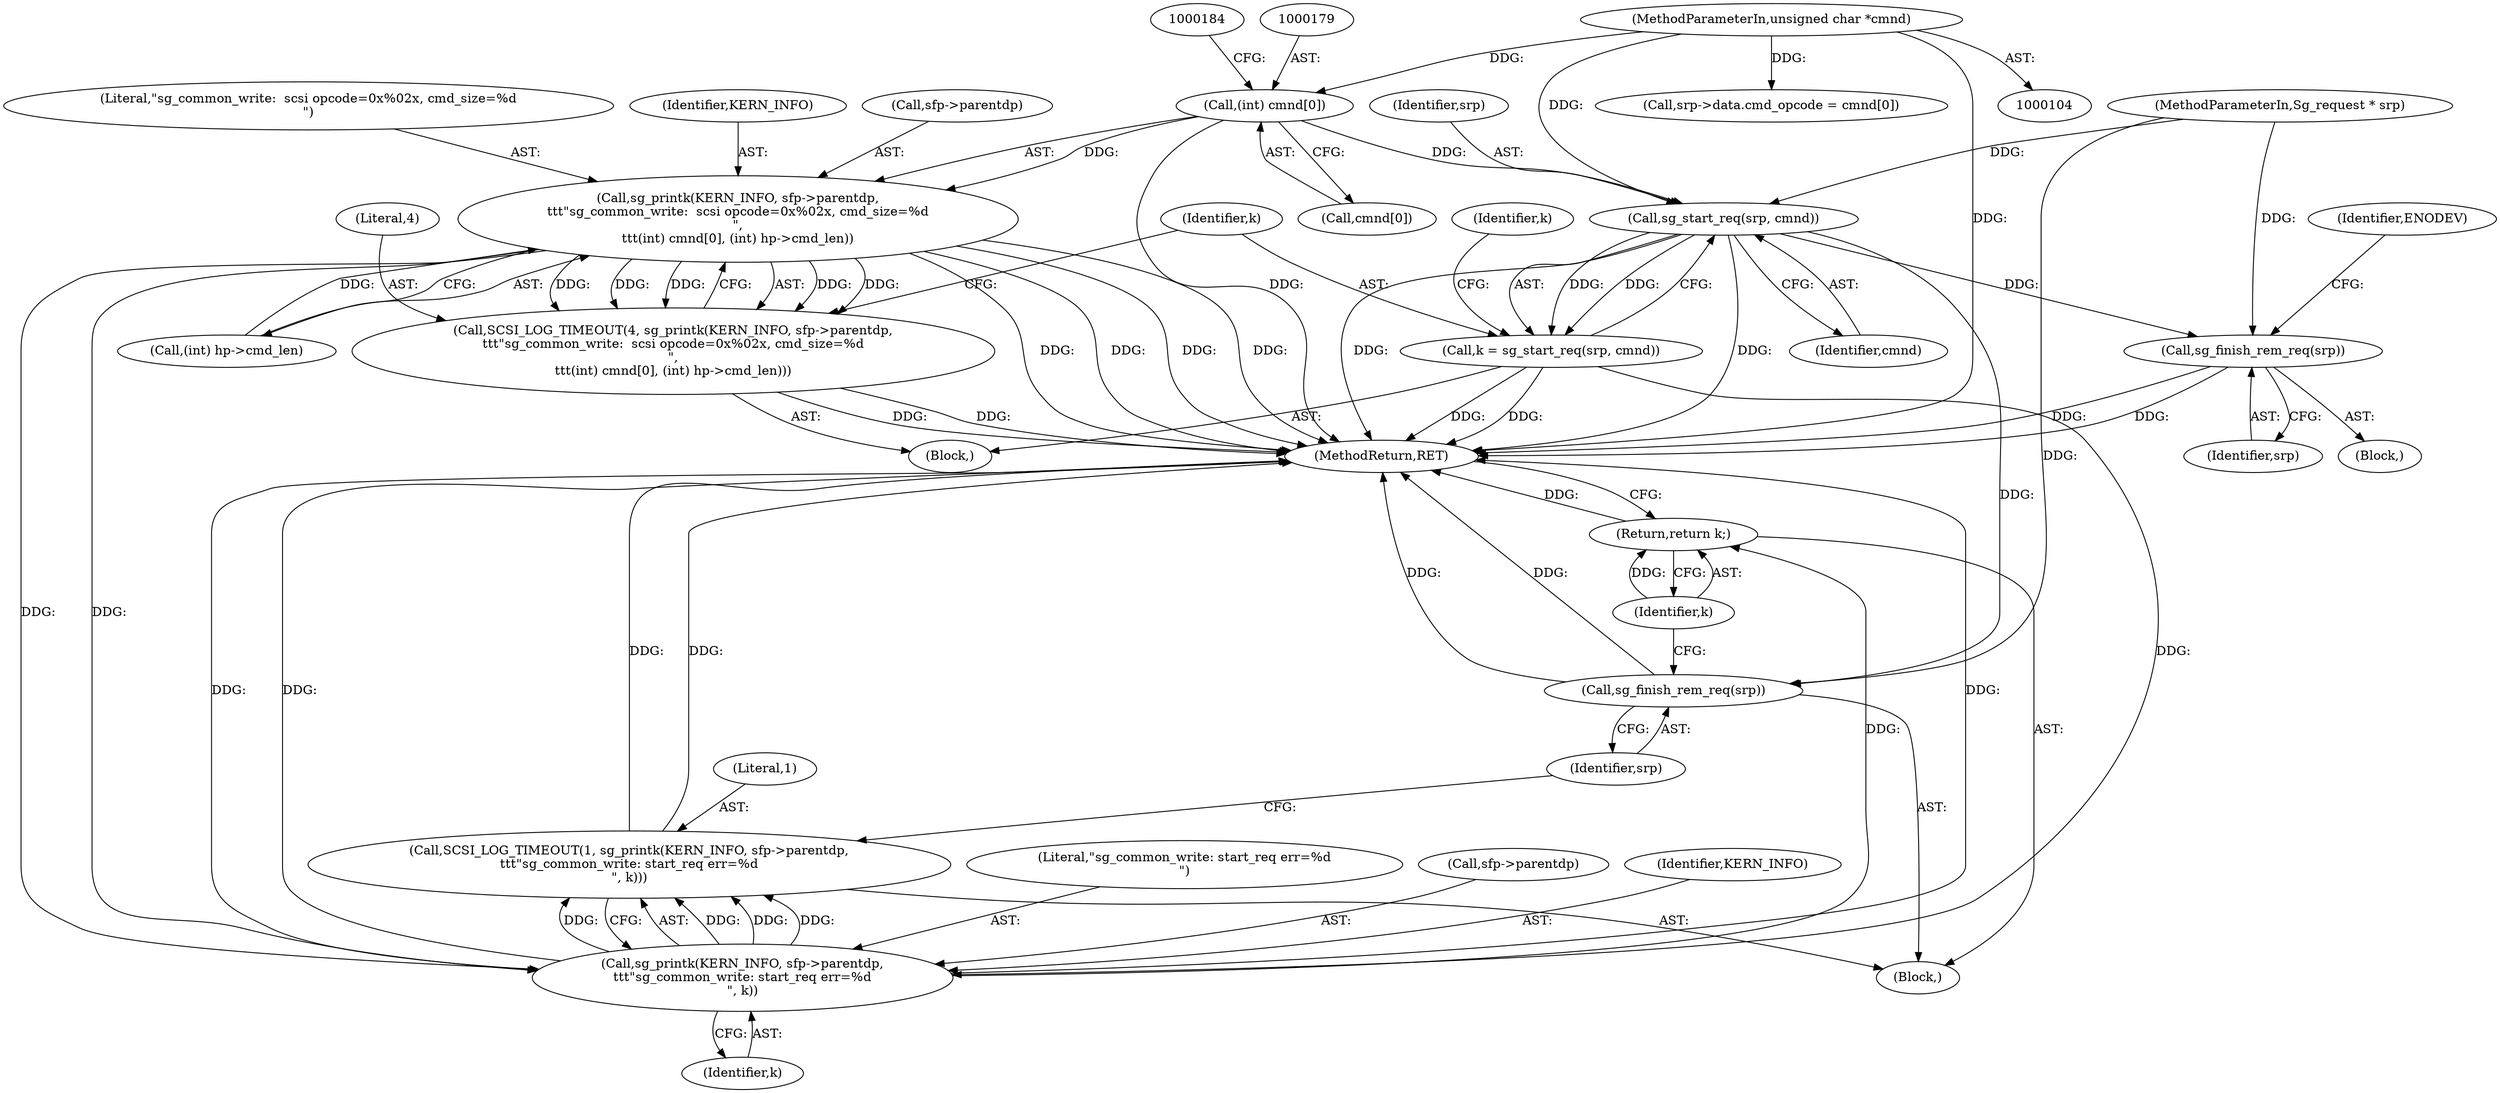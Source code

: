 digraph "0_linux_f3951a3709ff50990bf3e188c27d346792103432@array" {
"1000178" [label="(Call,(int) cmnd[0])"];
"1000107" [label="(MethodParameterIn,unsigned char *cmnd)"];
"1000172" [label="(Call,sg_printk(KERN_INFO, sfp->parentdp,\n\t\t\t\"sg_common_write:  scsi opcode=0x%02x, cmd_size=%d\n\",\n\t\t\t(int) cmnd[0], (int) hp->cmd_len))"];
"1000170" [label="(Call,SCSI_LOG_TIMEOUT(4, sg_printk(KERN_INFO, sfp->parentdp,\n\t\t\t\"sg_common_write:  scsi opcode=0x%02x, cmd_size=%d\n\",\n\t\t\t(int) cmnd[0], (int) hp->cmd_len)))"];
"1000198" [label="(Call,sg_printk(KERN_INFO, sfp->parentdp,\n\t\t\t\"sg_common_write: start_req err=%d\n\", k))"];
"1000196" [label="(Call,SCSI_LOG_TIMEOUT(1, sg_printk(KERN_INFO, sfp->parentdp,\n\t\t\t\"sg_common_write: start_req err=%d\n\", k)))"];
"1000207" [label="(Return,return k;)"];
"1000190" [label="(Call,sg_start_req(srp, cmnd))"];
"1000188" [label="(Call,k = sg_start_req(srp, cmnd))"];
"1000205" [label="(Call,sg_finish_rem_req(srp))"];
"1000250" [label="(Call,sg_finish_rem_req(srp))"];
"1000110" [label="(Block,)"];
"1000177" [label="(Literal,\"sg_common_write:  scsi opcode=0x%02x, cmd_size=%d\n\")"];
"1000189" [label="(Identifier,k)"];
"1000208" [label="(Identifier,k)"];
"1000215" [label="(Block,)"];
"1000183" [label="(Call,(int) hp->cmd_len)"];
"1000254" [label="(Identifier,ENODEV)"];
"1000308" [label="(MethodReturn,RET)"];
"1000192" [label="(Identifier,cmnd)"];
"1000190" [label="(Call,sg_start_req(srp, cmnd))"];
"1000191" [label="(Identifier,srp)"];
"1000171" [label="(Literal,4)"];
"1000207" [label="(Return,return k;)"];
"1000173" [label="(Identifier,KERN_INFO)"];
"1000172" [label="(Call,sg_printk(KERN_INFO, sfp->parentdp,\n\t\t\t\"sg_common_write:  scsi opcode=0x%02x, cmd_size=%d\n\",\n\t\t\t(int) cmnd[0], (int) hp->cmd_len))"];
"1000203" [label="(Literal,\"sg_common_write: start_req err=%d\n\")"];
"1000250" [label="(Call,sg_finish_rem_req(srp))"];
"1000126" [label="(Call,srp->data.cmd_opcode = cmnd[0])"];
"1000195" [label="(Block,)"];
"1000107" [label="(MethodParameterIn,unsigned char *cmnd)"];
"1000170" [label="(Call,SCSI_LOG_TIMEOUT(4, sg_printk(KERN_INFO, sfp->parentdp,\n\t\t\t\"sg_common_write:  scsi opcode=0x%02x, cmd_size=%d\n\",\n\t\t\t(int) cmnd[0], (int) hp->cmd_len)))"];
"1000194" [label="(Identifier,k)"];
"1000206" [label="(Identifier,srp)"];
"1000205" [label="(Call,sg_finish_rem_req(srp))"];
"1000180" [label="(Call,cmnd[0])"];
"1000174" [label="(Call,sfp->parentdp)"];
"1000196" [label="(Call,SCSI_LOG_TIMEOUT(1, sg_printk(KERN_INFO, sfp->parentdp,\n\t\t\t\"sg_common_write: start_req err=%d\n\", k)))"];
"1000178" [label="(Call,(int) cmnd[0])"];
"1000200" [label="(Call,sfp->parentdp)"];
"1000197" [label="(Literal,1)"];
"1000198" [label="(Call,sg_printk(KERN_INFO, sfp->parentdp,\n\t\t\t\"sg_common_write: start_req err=%d\n\", k))"];
"1000106" [label="(MethodParameterIn,Sg_request * srp)"];
"1000251" [label="(Identifier,srp)"];
"1000199" [label="(Identifier,KERN_INFO)"];
"1000204" [label="(Identifier,k)"];
"1000188" [label="(Call,k = sg_start_req(srp, cmnd))"];
"1000178" -> "1000172"  [label="AST: "];
"1000178" -> "1000180"  [label="CFG: "];
"1000179" -> "1000178"  [label="AST: "];
"1000180" -> "1000178"  [label="AST: "];
"1000184" -> "1000178"  [label="CFG: "];
"1000178" -> "1000308"  [label="DDG: "];
"1000178" -> "1000172"  [label="DDG: "];
"1000107" -> "1000178"  [label="DDG: "];
"1000178" -> "1000190"  [label="DDG: "];
"1000107" -> "1000104"  [label="AST: "];
"1000107" -> "1000308"  [label="DDG: "];
"1000107" -> "1000126"  [label="DDG: "];
"1000107" -> "1000190"  [label="DDG: "];
"1000172" -> "1000170"  [label="AST: "];
"1000172" -> "1000183"  [label="CFG: "];
"1000173" -> "1000172"  [label="AST: "];
"1000174" -> "1000172"  [label="AST: "];
"1000177" -> "1000172"  [label="AST: "];
"1000183" -> "1000172"  [label="AST: "];
"1000170" -> "1000172"  [label="CFG: "];
"1000172" -> "1000308"  [label="DDG: "];
"1000172" -> "1000308"  [label="DDG: "];
"1000172" -> "1000308"  [label="DDG: "];
"1000172" -> "1000308"  [label="DDG: "];
"1000172" -> "1000170"  [label="DDG: "];
"1000172" -> "1000170"  [label="DDG: "];
"1000172" -> "1000170"  [label="DDG: "];
"1000172" -> "1000170"  [label="DDG: "];
"1000172" -> "1000170"  [label="DDG: "];
"1000183" -> "1000172"  [label="DDG: "];
"1000172" -> "1000198"  [label="DDG: "];
"1000172" -> "1000198"  [label="DDG: "];
"1000170" -> "1000110"  [label="AST: "];
"1000171" -> "1000170"  [label="AST: "];
"1000189" -> "1000170"  [label="CFG: "];
"1000170" -> "1000308"  [label="DDG: "];
"1000170" -> "1000308"  [label="DDG: "];
"1000198" -> "1000196"  [label="AST: "];
"1000198" -> "1000204"  [label="CFG: "];
"1000199" -> "1000198"  [label="AST: "];
"1000200" -> "1000198"  [label="AST: "];
"1000203" -> "1000198"  [label="AST: "];
"1000204" -> "1000198"  [label="AST: "];
"1000196" -> "1000198"  [label="CFG: "];
"1000198" -> "1000308"  [label="DDG: "];
"1000198" -> "1000308"  [label="DDG: "];
"1000198" -> "1000308"  [label="DDG: "];
"1000198" -> "1000196"  [label="DDG: "];
"1000198" -> "1000196"  [label="DDG: "];
"1000198" -> "1000196"  [label="DDG: "];
"1000198" -> "1000196"  [label="DDG: "];
"1000188" -> "1000198"  [label="DDG: "];
"1000198" -> "1000207"  [label="DDG: "];
"1000196" -> "1000195"  [label="AST: "];
"1000197" -> "1000196"  [label="AST: "];
"1000206" -> "1000196"  [label="CFG: "];
"1000196" -> "1000308"  [label="DDG: "];
"1000196" -> "1000308"  [label="DDG: "];
"1000207" -> "1000195"  [label="AST: "];
"1000207" -> "1000208"  [label="CFG: "];
"1000208" -> "1000207"  [label="AST: "];
"1000308" -> "1000207"  [label="CFG: "];
"1000207" -> "1000308"  [label="DDG: "];
"1000208" -> "1000207"  [label="DDG: "];
"1000190" -> "1000188"  [label="AST: "];
"1000190" -> "1000192"  [label="CFG: "];
"1000191" -> "1000190"  [label="AST: "];
"1000192" -> "1000190"  [label="AST: "];
"1000188" -> "1000190"  [label="CFG: "];
"1000190" -> "1000308"  [label="DDG: "];
"1000190" -> "1000308"  [label="DDG: "];
"1000190" -> "1000188"  [label="DDG: "];
"1000190" -> "1000188"  [label="DDG: "];
"1000106" -> "1000190"  [label="DDG: "];
"1000190" -> "1000205"  [label="DDG: "];
"1000190" -> "1000250"  [label="DDG: "];
"1000188" -> "1000110"  [label="AST: "];
"1000189" -> "1000188"  [label="AST: "];
"1000194" -> "1000188"  [label="CFG: "];
"1000188" -> "1000308"  [label="DDG: "];
"1000188" -> "1000308"  [label="DDG: "];
"1000205" -> "1000195"  [label="AST: "];
"1000205" -> "1000206"  [label="CFG: "];
"1000206" -> "1000205"  [label="AST: "];
"1000208" -> "1000205"  [label="CFG: "];
"1000205" -> "1000308"  [label="DDG: "];
"1000205" -> "1000308"  [label="DDG: "];
"1000106" -> "1000205"  [label="DDG: "];
"1000250" -> "1000215"  [label="AST: "];
"1000250" -> "1000251"  [label="CFG: "];
"1000251" -> "1000250"  [label="AST: "];
"1000254" -> "1000250"  [label="CFG: "];
"1000250" -> "1000308"  [label="DDG: "];
"1000250" -> "1000308"  [label="DDG: "];
"1000106" -> "1000250"  [label="DDG: "];
}
